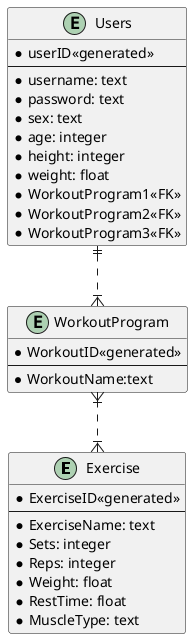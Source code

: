 @startuml

entity Exercise {
*ExerciseID<<generated>>
--
*ExerciseName: text
*Sets: integer
*Reps: integer
*Weight: float
*RestTime: float
*MuscleType: text
}

entity Users{
*userID<<generated>>
--
*username: text
*password: text
*sex: text
*age: integer
*height: integer
*weight: float
*WorkoutProgram1<<FK>>
*WorkoutProgram2<<FK>>
*WorkoutProgram3<<FK>>
}

entity WorkoutProgram{
*WorkoutID<<generated>>
--
*WorkoutName:text
}


Users ||..|{ WorkoutProgram
WorkoutProgram }|..|{ Exercise
@enduml